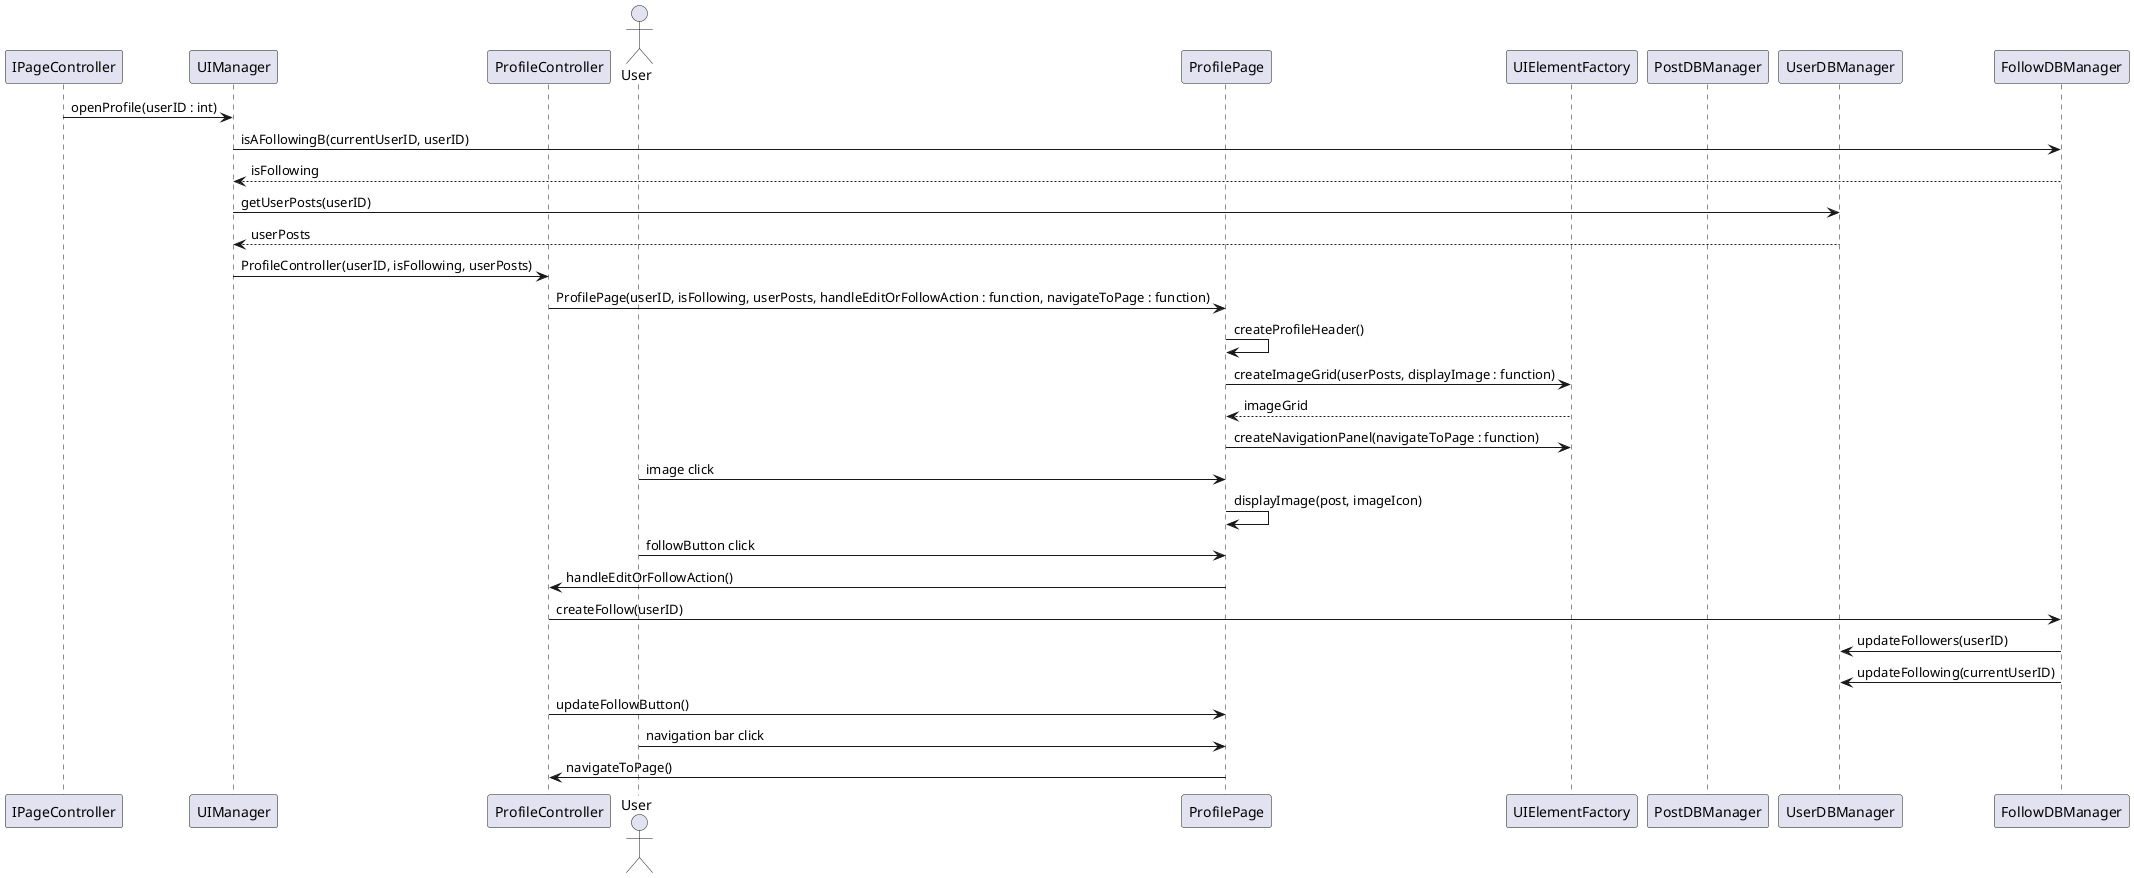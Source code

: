 @startuml Profile Sequence Diagram

participant IPageController as IPC
participant UIManager as UIM
participant ProfileController as PC
actor User as U
participant ProfilePage as PP
participant UIElementFactory as UIF
participant PostDBManager as PDBM
participant UserDBManager as UDBM
participant FollowDBManager as FDBM

IPC -> UIM: openProfile(userID : int)
UIM -> FDBM: isAFollowingB(currentUserID, userID)
FDBM --> UIM: isFollowing
UIM -> UDBM: getUserPosts(userID)
UDBM --> UIM: userPosts
UIM -> PC: ProfileController(userID, isFollowing, userPosts)

PC -> PP: ProfilePage(userID, isFollowing, userPosts, handleEditOrFollowAction : function, navigateToPage : function)
PP -> PP: createProfileHeader()
PP -> UIF : createImageGrid(userPosts, displayImage : function)
UIF --> PP: imageGrid
PP -> UIF : createNavigationPanel(navigateToPage : function)
U -> PP : image click
PP -> PP : displayImage(post, imageIcon)
U -> PP : followButton click
PP -> PC : handleEditOrFollowAction()
PC -> FDBM : createFollow(userID)
FDBM -> UDBM : updateFollowers(userID)
FDBM -> UDBM : updateFollowing(currentUserID)
PC -> PP : updateFollowButton()

U -> PP : navigation bar click
PP -> PC : navigateToPage()
@enduml